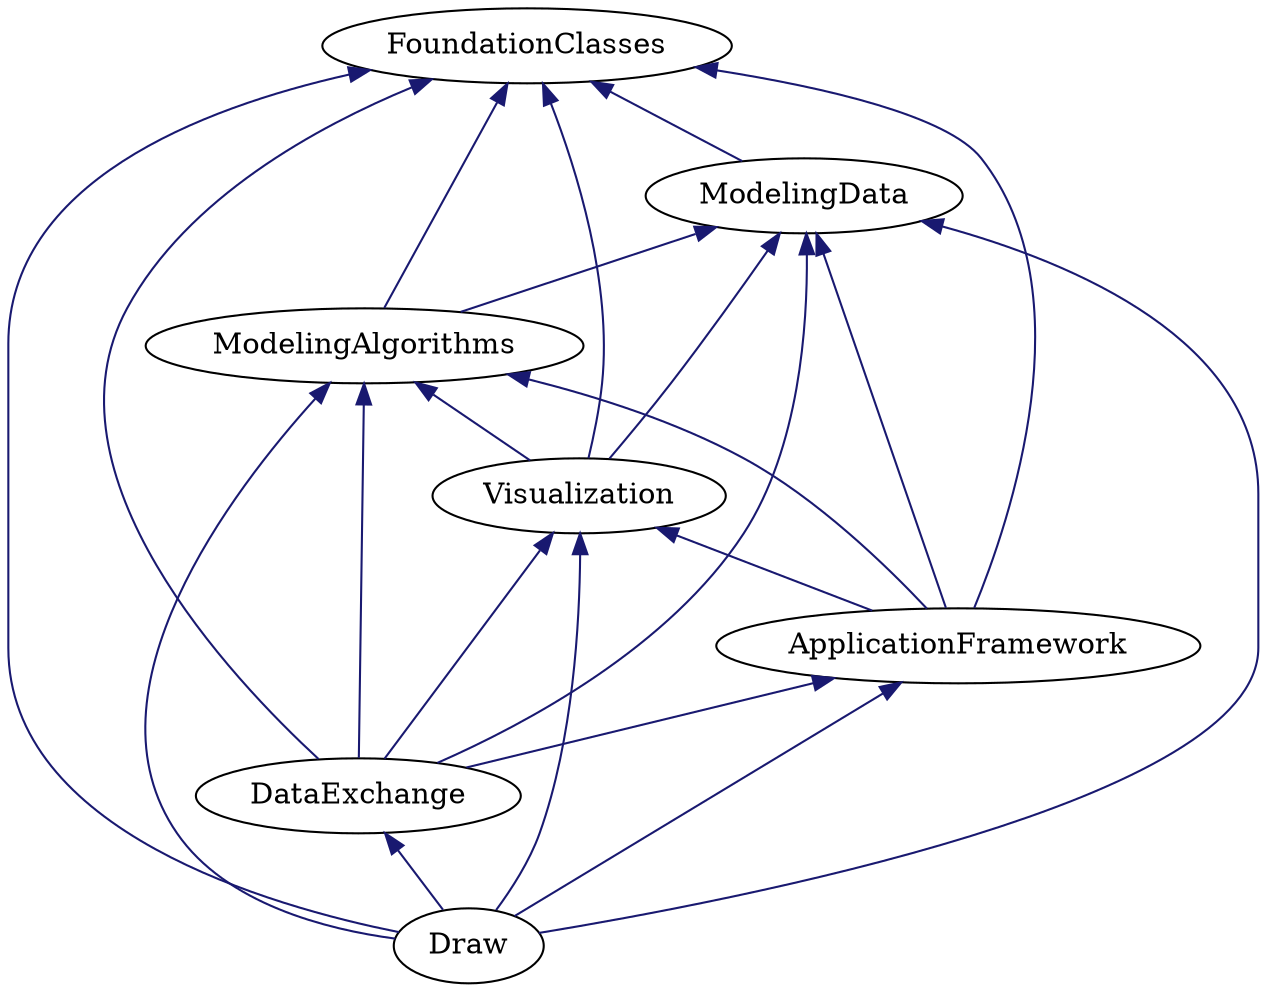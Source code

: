 digraph schema_all_modules
{
	FoundationClasses [ URL = "module_foundationclasses.html" ]
	ModelingData [ URL = "module_modelingdata.html" ]
	FoundationClasses -> ModelingData [ dir = "back", color = "midnightblue", style = "solid" ]
	ModelingAlgorithms [ URL = "module_modelingalgorithms.html" ]
	FoundationClasses -> ModelingAlgorithms [ dir = "back", color = "midnightblue", style = "solid" ]
	ModelingData -> ModelingAlgorithms [ dir = "back", color = "midnightblue", style = "solid" ]
	Visualization [ URL = "module_visualization.html" ]
	FoundationClasses -> Visualization [ dir = "back", color = "midnightblue", style = "solid" ]
	ModelingData -> Visualization [ dir = "back", color = "midnightblue", style = "solid" ]
	ModelingAlgorithms -> Visualization [ dir = "back", color = "midnightblue", style = "solid" ]
	ApplicationFramework [ URL = "module_applicationframework.html" ]
	FoundationClasses -> ApplicationFramework [ dir = "back", color = "midnightblue", style = "solid" ]
	ModelingData -> ApplicationFramework [ dir = "back", color = "midnightblue", style = "solid" ]
	ModelingAlgorithms -> ApplicationFramework [ dir = "back", color = "midnightblue", style = "solid" ]
	Visualization -> ApplicationFramework [ dir = "back", color = "midnightblue", style = "solid" ]
	DataExchange [ URL = "module_dataexchange.html" ]
	ModelingData -> DataExchange [ dir = "back", color = "midnightblue", style = "solid" ]
	FoundationClasses -> DataExchange [ dir = "back", color = "midnightblue", style = "solid" ]
	ModelingAlgorithms -> DataExchange [ dir = "back", color = "midnightblue", style = "solid" ]
	Visualization -> DataExchange [ dir = "back", color = "midnightblue", style = "solid" ]
	ApplicationFramework -> DataExchange [ dir = "back", color = "midnightblue", style = "solid" ]
	Draw [ URL = "module_draw.html" ]
	FoundationClasses -> Draw [ dir = "back", color = "midnightblue", style = "solid" ]
	ModelingData -> Draw [ dir = "back", color = "midnightblue", style = "solid" ]
	ModelingAlgorithms -> Draw [ dir = "back", color = "midnightblue", style = "solid" ]
	Visualization -> Draw [ dir = "back", color = "midnightblue", style = "solid" ]
	DataExchange -> Draw [ dir = "back", color = "midnightblue", style = "solid" ]
	ApplicationFramework -> Draw [ dir = "back", color = "midnightblue", style = "solid" ]
}
